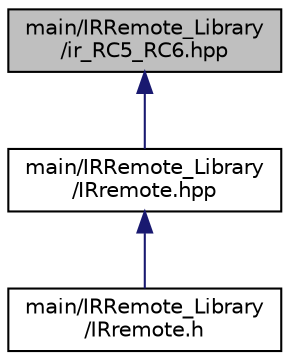 digraph "main/IRRemote_Library/ir_RC5_RC6.hpp"
{
 // LATEX_PDF_SIZE
  edge [fontname="Helvetica",fontsize="10",labelfontname="Helvetica",labelfontsize="10"];
  node [fontname="Helvetica",fontsize="10",shape=record];
  Node1 [label="main/IRRemote_Library\l/ir_RC5_RC6.hpp",height=0.2,width=0.4,color="black", fillcolor="grey75", style="filled", fontcolor="black",tooltip=" "];
  Node1 -> Node2 [dir="back",color="midnightblue",fontsize="10",style="solid",fontname="Helvetica"];
  Node2 [label="main/IRRemote_Library\l/IRremote.hpp",height=0.2,width=0.4,color="black", fillcolor="white", style="filled",URL="$_i_r_remote___library_2_i_rremote_8hpp.html",tooltip="Public API to the library."];
  Node2 -> Node3 [dir="back",color="midnightblue",fontsize="10",style="solid",fontname="Helvetica"];
  Node3 [label="main/IRRemote_Library\l/IRremote.h",height=0.2,width=0.4,color="black", fillcolor="white", style="filled",URL="$_i_r_remote___library_2_i_rremote_8h.html",tooltip="Stub for backward compatibility."];
}
